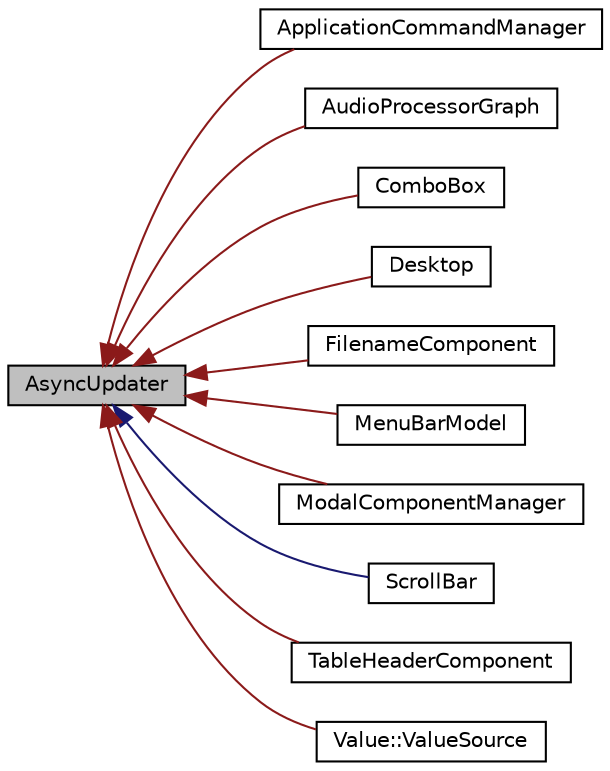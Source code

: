 digraph "AsyncUpdater"
{
  bgcolor="transparent";
  edge [fontname="Helvetica",fontsize="10",labelfontname="Helvetica",labelfontsize="10"];
  node [fontname="Helvetica",fontsize="10",shape=record];
  rankdir="LR";
  Node0 [label="AsyncUpdater",height=0.2,width=0.4,color="black", fillcolor="grey75", style="filled", fontcolor="black"];
  Node0 -> Node1 [dir="back",color="firebrick4",fontsize="10",style="solid",fontname="Helvetica"];
  Node1 [label="ApplicationCommandManager",height=0.2,width=0.4,color="black",URL="$classApplicationCommandManager.html",tooltip="One of these objects holds a list of all the commands your app can perform, and despatches these comm..."];
  Node0 -> Node2 [dir="back",color="firebrick4",fontsize="10",style="solid",fontname="Helvetica"];
  Node2 [label="AudioProcessorGraph",height=0.2,width=0.4,color="black",URL="$classAudioProcessorGraph.html",tooltip="A type of AudioProcessor which plays back a graph of other AudioProcessors. "];
  Node0 -> Node3 [dir="back",color="firebrick4",fontsize="10",style="solid",fontname="Helvetica"];
  Node3 [label="ComboBox",height=0.2,width=0.4,color="black",URL="$classComboBox.html",tooltip="A component that lets the user choose from a drop-down list of choices. "];
  Node0 -> Node4 [dir="back",color="firebrick4",fontsize="10",style="solid",fontname="Helvetica"];
  Node4 [label="Desktop",height=0.2,width=0.4,color="black",URL="$classDesktop.html",tooltip="Describes and controls aspects of the computer&#39;s desktop. "];
  Node0 -> Node5 [dir="back",color="firebrick4",fontsize="10",style="solid",fontname="Helvetica"];
  Node5 [label="FilenameComponent",height=0.2,width=0.4,color="black",URL="$classFilenameComponent.html",tooltip="Shows a filename as an editable text box, with a &#39;browse&#39; button and a drop-down list for recently se..."];
  Node0 -> Node6 [dir="back",color="firebrick4",fontsize="10",style="solid",fontname="Helvetica"];
  Node6 [label="MenuBarModel",height=0.2,width=0.4,color="black",URL="$classMenuBarModel.html",tooltip="A class for controlling MenuBar components. "];
  Node0 -> Node7 [dir="back",color="firebrick4",fontsize="10",style="solid",fontname="Helvetica"];
  Node7 [label="ModalComponentManager",height=0.2,width=0.4,color="black",URL="$classModalComponentManager.html",tooltip="Manages the system&#39;s stack of modal components. "];
  Node0 -> Node8 [dir="back",color="midnightblue",fontsize="10",style="solid",fontname="Helvetica"];
  Node8 [label="ScrollBar",height=0.2,width=0.4,color="black",URL="$classScrollBar.html",tooltip="A scrollbar component. "];
  Node0 -> Node9 [dir="back",color="firebrick4",fontsize="10",style="solid",fontname="Helvetica"];
  Node9 [label="TableHeaderComponent",height=0.2,width=0.4,color="black",URL="$classTableHeaderComponent.html",tooltip="A component that displays a strip of column headings for a table, and allows these to be resized..."];
  Node0 -> Node10 [dir="back",color="firebrick4",fontsize="10",style="solid",fontname="Helvetica"];
  Node10 [label="Value::ValueSource",height=0.2,width=0.4,color="black",URL="$classValue_1_1ValueSource.html",tooltip="Used internally by the Value class as the base class for its shared value objects. "];
}
